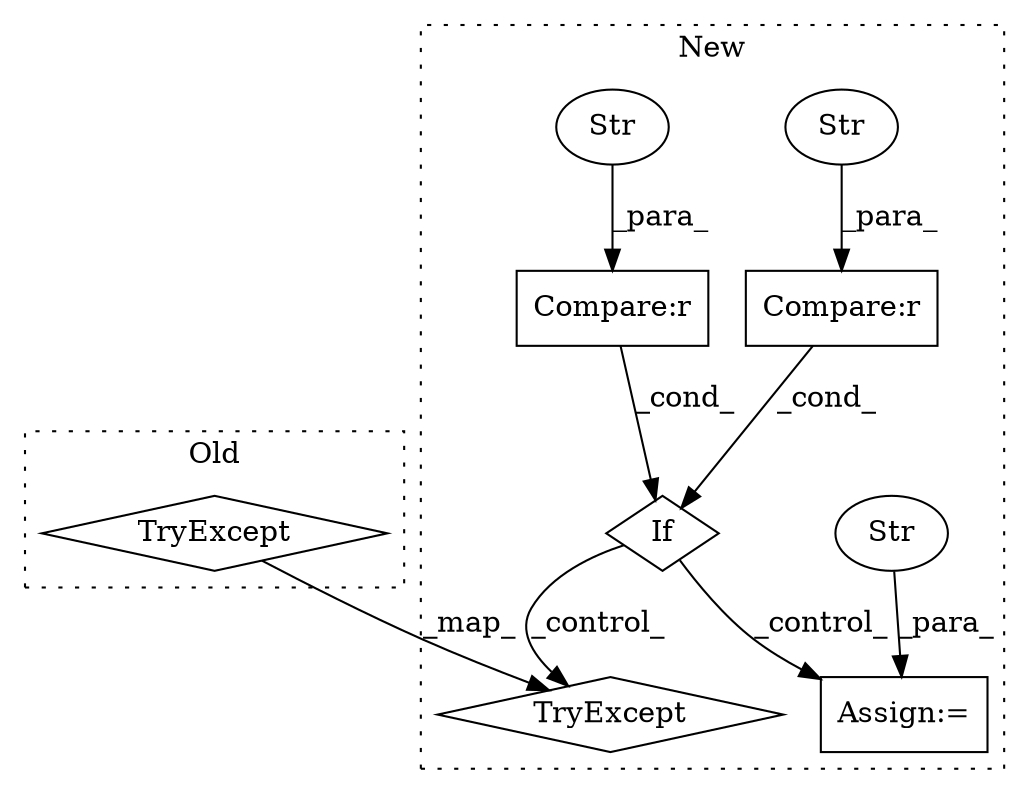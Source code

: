 digraph G {
subgraph cluster0 {
1 [label="TryExcept" a="71" s="627" l="13" shape="diamond"];
label = "Old";
style="dotted";
}
subgraph cluster1 {
2 [label="TryExcept" a="71" s="1703" l="17" shape="diamond"];
3 [label="If" a="96" s="642" l="3" shape="diamond"];
4 [label="Assign:=" a="68" s="1293" l="3" shape="box"];
5 [label="Compare:r" a="40" s="645" l="30" shape="box"];
6 [label="Str" a="66" s="672" l="3" shape="ellipse"];
7 [label="Str" a="66" s="1296" l="11" shape="ellipse"];
8 [label="Compare:r" a="40" s="679" l="40" shape="box"];
9 [label="Str" a="66" s="707" l="12" shape="ellipse"];
label = "New";
style="dotted";
}
1 -> 2 [label="_map_"];
3 -> 2 [label="_control_"];
3 -> 4 [label="_control_"];
5 -> 3 [label="_cond_"];
6 -> 5 [label="_para_"];
7 -> 4 [label="_para_"];
8 -> 3 [label="_cond_"];
9 -> 8 [label="_para_"];
}